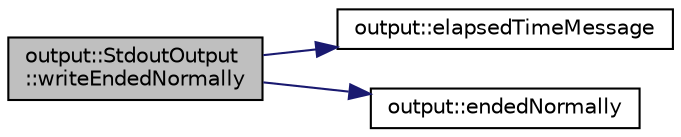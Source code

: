 digraph "output::StdoutOutput::writeEndedNormally"
{
 // LATEX_PDF_SIZE
  edge [fontname="Helvetica",fontsize="10",labelfontname="Helvetica",labelfontsize="10"];
  node [fontname="Helvetica",fontsize="10",shape=record];
  rankdir="LR";
  Node1 [label="output::StdoutOutput\l::writeEndedNormally",height=0.2,width=0.4,color="black", fillcolor="grey75", style="filled", fontcolor="black",tooltip="write a message to the stdout if the simulation ended normally"];
  Node1 -> Node2 [color="midnightblue",fontsize="10",style="solid",fontname="Helvetica"];
  Node2 [label="output::elapsedTimeMessage",height=0.2,width=0.4,color="black", fillcolor="white", style="filled",URL="$namespaceoutput.html#a9aecd0540c0f5889d4b32778e93c11e5",tooltip="construct elapsed time message"];
  Node1 -> Node3 [color="midnightblue",fontsize="10",style="solid",fontname="Helvetica"];
  Node3 [label="output::endedNormally",height=0.2,width=0.4,color="black", fillcolor="white", style="filled",URL="$namespaceoutput.html#a096571bb4ae5949fc12868435debdc6d",tooltip="construct ended normally message"];
}
